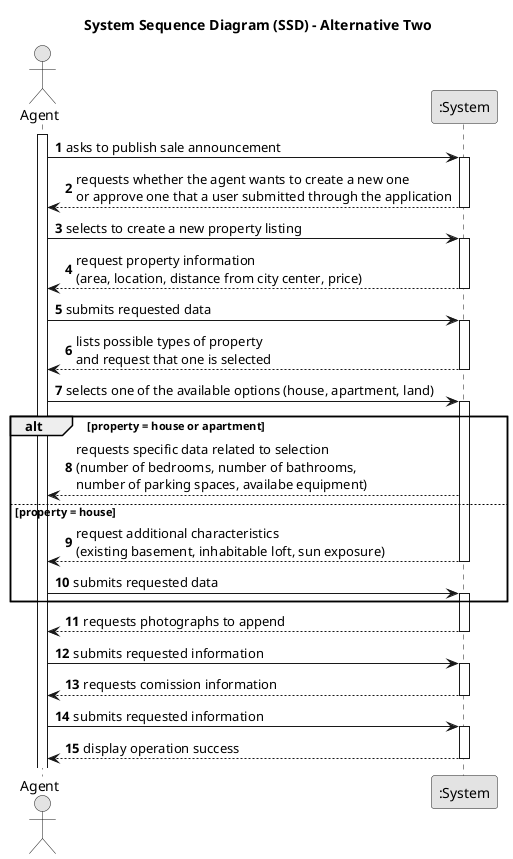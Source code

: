 @startuml
skinparam monochrome true
skinparam packageStyle rectangle
skinparam shadowing false

title System Sequence Diagram (SSD) - Alternative Two

autonumber

actor "Agent" as Agent
participant ":System" as System

activate Agent

    Agent -> System : asks to publish sale announcement
    activate System 
        System --> Agent : requests whether the agent wants to create a new one\nor approve one that a user submitted through the application
    deactivate System

    Agent -> System : selects to create a new property listing
    activate System 
        System --> Agent : request property information\n(area, location, distance from city center, price)
    deactivate System
    
    Agent -> System : submits requested data
    activate System 
        System --> Agent : lists possible types of property\nand request that one is selected
    deactivate System
    
    Agent -> System : selects one of the available options (house, apartment, land)
    alt property = house or apartment
    activate System 
        System --> Agent : requests specific data related to selection\n(number of bedrooms, number of bathrooms,\nnumber of parking spaces, availabe equipment)
    else property = house
        System --> Agent : request additional characteristics\n(existing basement, inhabitable loft, sun exposure)
    deactivate System

    Agent -> System : submits requested data
    activate System 
    end
        System --> Agent : requests photographs to append
    deactivate System

    Agent -> System : submits requested information
    activate System 
        System --> Agent : requests comission information
    deactivate System

    Agent -> System : submits requested information
    activate System 
        System --> Agent : display operation success
    deactivate System

@enduml
/' 
    Agent -> System : 
    activate System 
        System --> Agent : 
    deactivate System '/